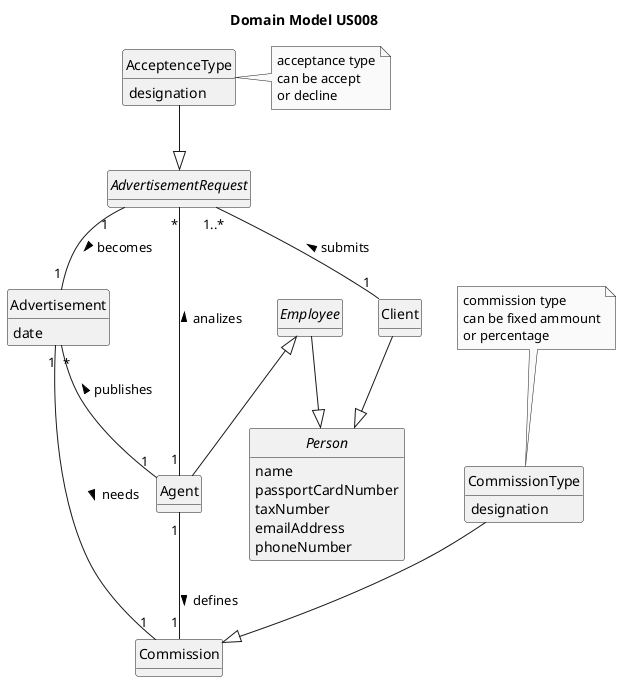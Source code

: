 @startuml
skinparam monochrome true
skinparam packageStyle rectangle
skinparam shadowing false

'left to right direction

skinparam classAttributeIconSize 0

hide circle
hide methods

title Domain Model US008

class Agent {
}

class Client {
}

class Advertisement {
    date
}

abstract class AdvertisementRequest {
}

class Commission {
}

class CommissionType {
    designation
}

note top of CommissionType
    commission type
    can be fixed ammount
    or percentage
end note

class AcceptenceType{
    designation
}

note right of AcceptenceType
    acceptance type
    can be accept
    or decline
end note

abstract class Person {
    name
    passportCardNumber
    taxNumber
    emailAddress
    phoneNumber
}

abstract class Employee {
}

Advertisement "*" -- "1" Agent : publishes <
Advertisement "1" -- "1" Commission : needs >

AdvertisementRequest "1" -- "1" Advertisement: becomes >
AcceptenceType --|> AdvertisementRequest

Agent "1" -- "1" Commission : defines >
CommissionType --|> Commission

AdvertisementRequest "*" - "1" Agent: analizes <
AdvertisementRequest "1..*" -- "1" Client: submits <

Employee --|> Person
Client --|> Person
Employee <|-- Agent

@enduml